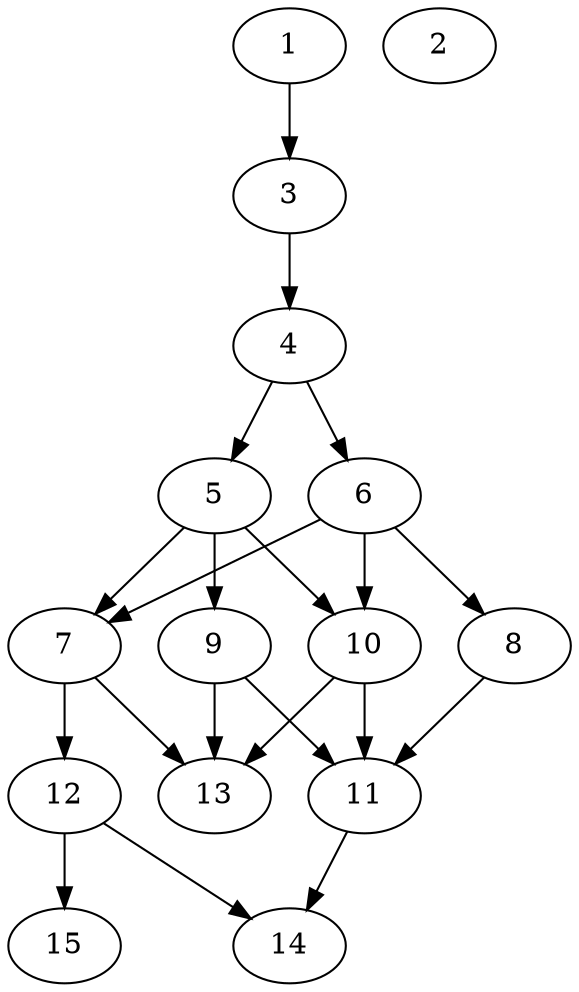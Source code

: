 // DAG automatically generated by daggen at Thu Oct  3 13:59:27 2019
// ./daggen --dot -n 15 --ccr 0.3 --fat 0.5 --regular 0.5 --density 0.7 --mindata 5242880 --maxdata 52428800 
digraph G {
  1 [size="122016427", alpha="0.06", expect_size="36604928"] 
  1 -> 3 [size ="36604928"]
  2 [size="162498560", alpha="0.18", expect_size="48749568"] 
  3 [size="70341973", alpha="0.18", expect_size="21102592"] 
  3 -> 4 [size ="21102592"]
  4 [size="170304853", alpha="0.11", expect_size="51091456"] 
  4 -> 5 [size ="51091456"]
  4 -> 6 [size ="51091456"]
  5 [size="53695147", alpha="0.14", expect_size="16108544"] 
  5 -> 7 [size ="16108544"]
  5 -> 9 [size ="16108544"]
  5 -> 10 [size ="16108544"]
  6 [size="68720640", alpha="0.00", expect_size="20616192"] 
  6 -> 7 [size ="20616192"]
  6 -> 8 [size ="20616192"]
  6 -> 10 [size ="20616192"]
  7 [size="52094293", alpha="0.14", expect_size="15628288"] 
  7 -> 12 [size ="15628288"]
  7 -> 13 [size ="15628288"]
  8 [size="139386880", alpha="0.07", expect_size="41816064"] 
  8 -> 11 [size ="41816064"]
  9 [size="35720533", alpha="0.08", expect_size="10716160"] 
  9 -> 11 [size ="10716160"]
  9 -> 13 [size ="10716160"]
  10 [size="101632000", alpha="0.19", expect_size="30489600"] 
  10 -> 11 [size ="30489600"]
  10 -> 13 [size ="30489600"]
  11 [size="170185387", alpha="0.06", expect_size="51055616"] 
  11 -> 14 [size ="51055616"]
  12 [size="61422933", alpha="0.15", expect_size="18426880"] 
  12 -> 14 [size ="18426880"]
  12 -> 15 [size ="18426880"]
  13 [size="45363200", alpha="0.13", expect_size="13608960"] 
  14 [size="29269333", alpha="0.09", expect_size="8780800"] 
  15 [size="118923947", alpha="0.18", expect_size="35677184"] 
}
